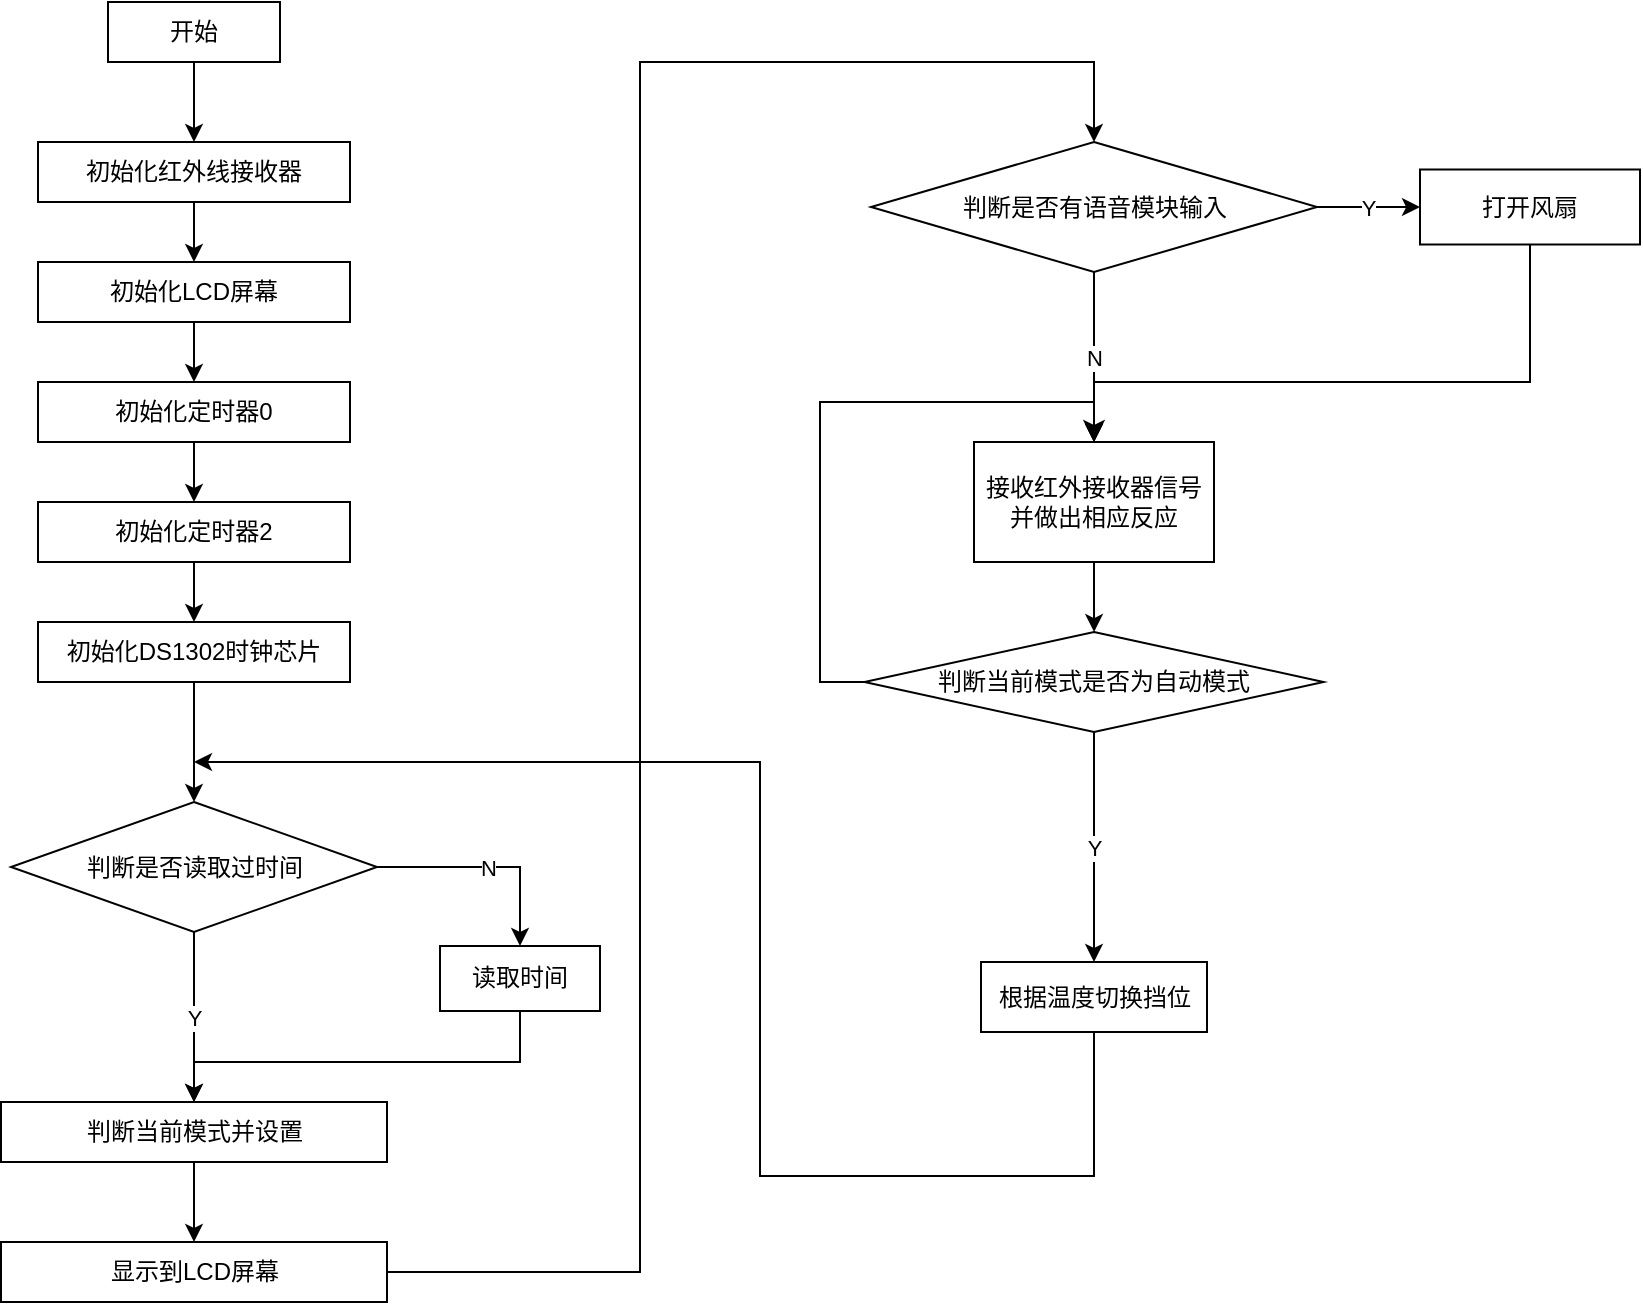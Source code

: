 <mxfile version="21.2.1" type="github">
  <diagram name="第 1 页" id="Em-Xw_e7k-aKN8NRgrZc">
    <mxGraphModel dx="653" dy="1093" grid="1" gridSize="10" guides="1" tooltips="1" connect="1" arrows="1" fold="1" page="1" pageScale="1" pageWidth="827" pageHeight="1169" math="0" shadow="0">
      <root>
        <mxCell id="0" />
        <mxCell id="1" parent="0" />
        <mxCell id="7PT6G1Jtv1E3yQdZefuV-4" value="" style="edgeStyle=orthogonalEdgeStyle;rounded=0;orthogonalLoop=1;jettySize=auto;html=1;" parent="1" source="7PT6G1Jtv1E3yQdZefuV-1" target="7PT6G1Jtv1E3yQdZefuV-2" edge="1">
          <mxGeometry relative="1" as="geometry" />
        </mxCell>
        <mxCell id="7PT6G1Jtv1E3yQdZefuV-1" value="开始&lt;br&gt;" style="rounded=0;whiteSpace=wrap;html=1;" parent="1" vertex="1">
          <mxGeometry x="354" y="80" width="86" height="30" as="geometry" />
        </mxCell>
        <mxCell id="7PT6G1Jtv1E3yQdZefuV-6" value="" style="edgeStyle=orthogonalEdgeStyle;rounded=0;orthogonalLoop=1;jettySize=auto;html=1;" parent="1" source="7PT6G1Jtv1E3yQdZefuV-2" target="7PT6G1Jtv1E3yQdZefuV-5" edge="1">
          <mxGeometry relative="1" as="geometry" />
        </mxCell>
        <mxCell id="7PT6G1Jtv1E3yQdZefuV-2" value="初始化红外线接收器" style="rounded=0;whiteSpace=wrap;html=1;" parent="1" vertex="1">
          <mxGeometry x="319" y="150" width="156" height="30" as="geometry" />
        </mxCell>
        <mxCell id="7PT6G1Jtv1E3yQdZefuV-8" value="" style="edgeStyle=orthogonalEdgeStyle;rounded=0;orthogonalLoop=1;jettySize=auto;html=1;" parent="1" source="7PT6G1Jtv1E3yQdZefuV-5" target="7PT6G1Jtv1E3yQdZefuV-7" edge="1">
          <mxGeometry relative="1" as="geometry" />
        </mxCell>
        <mxCell id="7PT6G1Jtv1E3yQdZefuV-5" value="初始化LCD屏幕" style="rounded=0;whiteSpace=wrap;html=1;" parent="1" vertex="1">
          <mxGeometry x="319" y="210" width="156" height="30" as="geometry" />
        </mxCell>
        <mxCell id="7PT6G1Jtv1E3yQdZefuV-11" value="" style="edgeStyle=orthogonalEdgeStyle;rounded=0;orthogonalLoop=1;jettySize=auto;html=1;" parent="1" source="7PT6G1Jtv1E3yQdZefuV-7" target="7PT6G1Jtv1E3yQdZefuV-10" edge="1">
          <mxGeometry relative="1" as="geometry" />
        </mxCell>
        <mxCell id="7PT6G1Jtv1E3yQdZefuV-7" value="初始化定时器0&lt;br&gt;" style="rounded=0;whiteSpace=wrap;html=1;" parent="1" vertex="1">
          <mxGeometry x="319" y="270" width="156" height="30" as="geometry" />
        </mxCell>
        <mxCell id="7PT6G1Jtv1E3yQdZefuV-13" value="" style="edgeStyle=orthogonalEdgeStyle;rounded=0;orthogonalLoop=1;jettySize=auto;html=1;" parent="1" source="7PT6G1Jtv1E3yQdZefuV-10" target="7PT6G1Jtv1E3yQdZefuV-12" edge="1">
          <mxGeometry relative="1" as="geometry" />
        </mxCell>
        <mxCell id="7PT6G1Jtv1E3yQdZefuV-10" value="初始化定时器2" style="rounded=0;whiteSpace=wrap;html=1;" parent="1" vertex="1">
          <mxGeometry x="319" y="330" width="156" height="30" as="geometry" />
        </mxCell>
        <mxCell id="7PT6G1Jtv1E3yQdZefuV-17" value="" style="edgeStyle=orthogonalEdgeStyle;rounded=0;orthogonalLoop=1;jettySize=auto;html=1;" parent="1" source="7PT6G1Jtv1E3yQdZefuV-12" target="7PT6G1Jtv1E3yQdZefuV-16" edge="1">
          <mxGeometry relative="1" as="geometry" />
        </mxCell>
        <mxCell id="7PT6G1Jtv1E3yQdZefuV-12" value="初始化DS1302时钟芯片" style="rounded=0;whiteSpace=wrap;html=1;" parent="1" vertex="1">
          <mxGeometry x="319" y="390" width="156" height="30" as="geometry" />
        </mxCell>
        <mxCell id="7PT6G1Jtv1E3yQdZefuV-19" value="Y" style="edgeStyle=orthogonalEdgeStyle;rounded=0;orthogonalLoop=1;jettySize=auto;html=1;" parent="1" source="7PT6G1Jtv1E3yQdZefuV-16" target="7PT6G1Jtv1E3yQdZefuV-18" edge="1">
          <mxGeometry relative="1" as="geometry" />
        </mxCell>
        <mxCell id="7PT6G1Jtv1E3yQdZefuV-21" value="N" style="edgeStyle=orthogonalEdgeStyle;rounded=0;orthogonalLoop=1;jettySize=auto;html=1;" parent="1" source="7PT6G1Jtv1E3yQdZefuV-16" target="7PT6G1Jtv1E3yQdZefuV-20" edge="1">
          <mxGeometry relative="1" as="geometry" />
        </mxCell>
        <mxCell id="7PT6G1Jtv1E3yQdZefuV-16" value="判断是否读取过时间" style="rhombus;whiteSpace=wrap;html=1;rounded=0;" parent="1" vertex="1">
          <mxGeometry x="305.5" y="480" width="183" height="65" as="geometry" />
        </mxCell>
        <mxCell id="7PT6G1Jtv1E3yQdZefuV-24" value="" style="edgeStyle=orthogonalEdgeStyle;rounded=0;orthogonalLoop=1;jettySize=auto;html=1;" parent="1" source="7PT6G1Jtv1E3yQdZefuV-18" target="7PT6G1Jtv1E3yQdZefuV-23" edge="1">
          <mxGeometry relative="1" as="geometry" />
        </mxCell>
        <mxCell id="7PT6G1Jtv1E3yQdZefuV-18" value="判断当前模式并设置" style="rounded=0;whiteSpace=wrap;html=1;" parent="1" vertex="1">
          <mxGeometry x="300.5" y="630" width="193" height="30" as="geometry" />
        </mxCell>
        <mxCell id="7PT6G1Jtv1E3yQdZefuV-22" style="edgeStyle=orthogonalEdgeStyle;rounded=0;orthogonalLoop=1;jettySize=auto;html=1;entryX=0.5;entryY=0;entryDx=0;entryDy=0;" parent="1" source="7PT6G1Jtv1E3yQdZefuV-20" target="7PT6G1Jtv1E3yQdZefuV-18" edge="1">
          <mxGeometry relative="1" as="geometry">
            <Array as="points">
              <mxPoint x="560" y="610" />
              <mxPoint x="397" y="610" />
            </Array>
          </mxGeometry>
        </mxCell>
        <mxCell id="7PT6G1Jtv1E3yQdZefuV-20" value="读取时间" style="whiteSpace=wrap;html=1;rounded=0;" parent="1" vertex="1">
          <mxGeometry x="520" y="552" width="80" height="32.5" as="geometry" />
        </mxCell>
        <mxCell id="7PT6G1Jtv1E3yQdZefuV-26" value="" style="edgeStyle=orthogonalEdgeStyle;rounded=0;orthogonalLoop=1;jettySize=auto;html=1;" parent="1" source="7PT6G1Jtv1E3yQdZefuV-23" target="7PT6G1Jtv1E3yQdZefuV-25" edge="1">
          <mxGeometry relative="1" as="geometry">
            <Array as="points">
              <mxPoint x="620" y="715" />
              <mxPoint x="620" y="110" />
              <mxPoint x="847" y="110" />
            </Array>
          </mxGeometry>
        </mxCell>
        <mxCell id="7PT6G1Jtv1E3yQdZefuV-23" value="显示到LCD屏幕" style="rounded=0;whiteSpace=wrap;html=1;" parent="1" vertex="1">
          <mxGeometry x="300.5" y="700" width="193" height="30" as="geometry" />
        </mxCell>
        <mxCell id="7PT6G1Jtv1E3yQdZefuV-28" value="Y" style="edgeStyle=orthogonalEdgeStyle;rounded=0;orthogonalLoop=1;jettySize=auto;html=1;" parent="1" source="7PT6G1Jtv1E3yQdZefuV-25" target="7PT6G1Jtv1E3yQdZefuV-27" edge="1">
          <mxGeometry relative="1" as="geometry" />
        </mxCell>
        <mxCell id="7PT6G1Jtv1E3yQdZefuV-30" value="N" style="edgeStyle=orthogonalEdgeStyle;rounded=0;orthogonalLoop=1;jettySize=auto;html=1;" parent="1" source="7PT6G1Jtv1E3yQdZefuV-25" target="7PT6G1Jtv1E3yQdZefuV-29" edge="1">
          <mxGeometry relative="1" as="geometry" />
        </mxCell>
        <mxCell id="7PT6G1Jtv1E3yQdZefuV-25" value="判断是否有语音模块输入" style="rhombus;whiteSpace=wrap;html=1;rounded=0;" parent="1" vertex="1">
          <mxGeometry x="735.5" y="150" width="223" height="65" as="geometry" />
        </mxCell>
        <mxCell id="7PT6G1Jtv1E3yQdZefuV-31" style="edgeStyle=orthogonalEdgeStyle;rounded=0;orthogonalLoop=1;jettySize=auto;html=1;entryX=0.5;entryY=0;entryDx=0;entryDy=0;" parent="1" source="7PT6G1Jtv1E3yQdZefuV-27" target="7PT6G1Jtv1E3yQdZefuV-29" edge="1">
          <mxGeometry relative="1" as="geometry">
            <Array as="points">
              <mxPoint x="1065" y="270" />
              <mxPoint x="847" y="270" />
            </Array>
          </mxGeometry>
        </mxCell>
        <mxCell id="7PT6G1Jtv1E3yQdZefuV-27" value="打开风扇" style="whiteSpace=wrap;html=1;rounded=0;" parent="1" vertex="1">
          <mxGeometry x="1010" y="163.75" width="110" height="37.5" as="geometry" />
        </mxCell>
        <mxCell id="7PT6G1Jtv1E3yQdZefuV-33" value="" style="edgeStyle=orthogonalEdgeStyle;rounded=0;orthogonalLoop=1;jettySize=auto;html=1;" parent="1" source="7PT6G1Jtv1E3yQdZefuV-29" target="7PT6G1Jtv1E3yQdZefuV-32" edge="1">
          <mxGeometry relative="1" as="geometry" />
        </mxCell>
        <mxCell id="7PT6G1Jtv1E3yQdZefuV-29" value="接收红外接收器信号并做出相应反应" style="whiteSpace=wrap;html=1;rounded=0;" parent="1" vertex="1">
          <mxGeometry x="787" y="300" width="120" height="60" as="geometry" />
        </mxCell>
        <mxCell id="gzNkJ2L_O-pqb2JJaLC5-4" style="edgeStyle=orthogonalEdgeStyle;rounded=0;orthogonalLoop=1;jettySize=auto;html=1;fontSize=12;startSize=8;endSize=8;entryX=0.5;entryY=0;entryDx=0;entryDy=0;" edge="1" parent="1" source="7PT6G1Jtv1E3yQdZefuV-32" target="7PT6G1Jtv1E3yQdZefuV-29">
          <mxGeometry relative="1" as="geometry">
            <mxPoint x="850" y="250" as="targetPoint" />
            <Array as="points">
              <mxPoint x="710" y="420" />
              <mxPoint x="710" y="280" />
              <mxPoint x="847" y="280" />
            </Array>
          </mxGeometry>
        </mxCell>
        <mxCell id="7PT6G1Jtv1E3yQdZefuV-32" value="判断当前模式是否为自动模式" style="rhombus;whiteSpace=wrap;html=1;rounded=0;" parent="1" vertex="1">
          <mxGeometry x="732.25" y="395" width="229.5" height="50" as="geometry" />
        </mxCell>
        <mxCell id="7PT6G1Jtv1E3yQdZefuV-41" value="Y" style="edgeStyle=orthogonalEdgeStyle;rounded=0;orthogonalLoop=1;jettySize=auto;html=1;exitX=0.5;exitY=1;exitDx=0;exitDy=0;" parent="1" source="7PT6G1Jtv1E3yQdZefuV-32" target="7PT6G1Jtv1E3yQdZefuV-40" edge="1">
          <mxGeometry relative="1" as="geometry">
            <mxPoint x="847.1" y="574.978" as="sourcePoint" />
            <Array as="points">
              <mxPoint x="847" y="520" />
              <mxPoint x="847" y="520" />
            </Array>
          </mxGeometry>
        </mxCell>
        <mxCell id="7PT6G1Jtv1E3yQdZefuV-44" style="edgeStyle=orthogonalEdgeStyle;rounded=0;orthogonalLoop=1;jettySize=auto;html=1;" parent="1" source="7PT6G1Jtv1E3yQdZefuV-40" edge="1">
          <mxGeometry relative="1" as="geometry">
            <mxPoint x="397" y="460" as="targetPoint" />
            <Array as="points">
              <mxPoint x="680" y="667" />
              <mxPoint x="680" y="460" />
              <mxPoint x="397" y="460" />
            </Array>
          </mxGeometry>
        </mxCell>
        <mxCell id="7PT6G1Jtv1E3yQdZefuV-40" value="根据温度切换挡位" style="whiteSpace=wrap;html=1;rounded=0;" parent="1" vertex="1">
          <mxGeometry x="790.5" y="560" width="113" height="35" as="geometry" />
        </mxCell>
      </root>
    </mxGraphModel>
  </diagram>
</mxfile>
